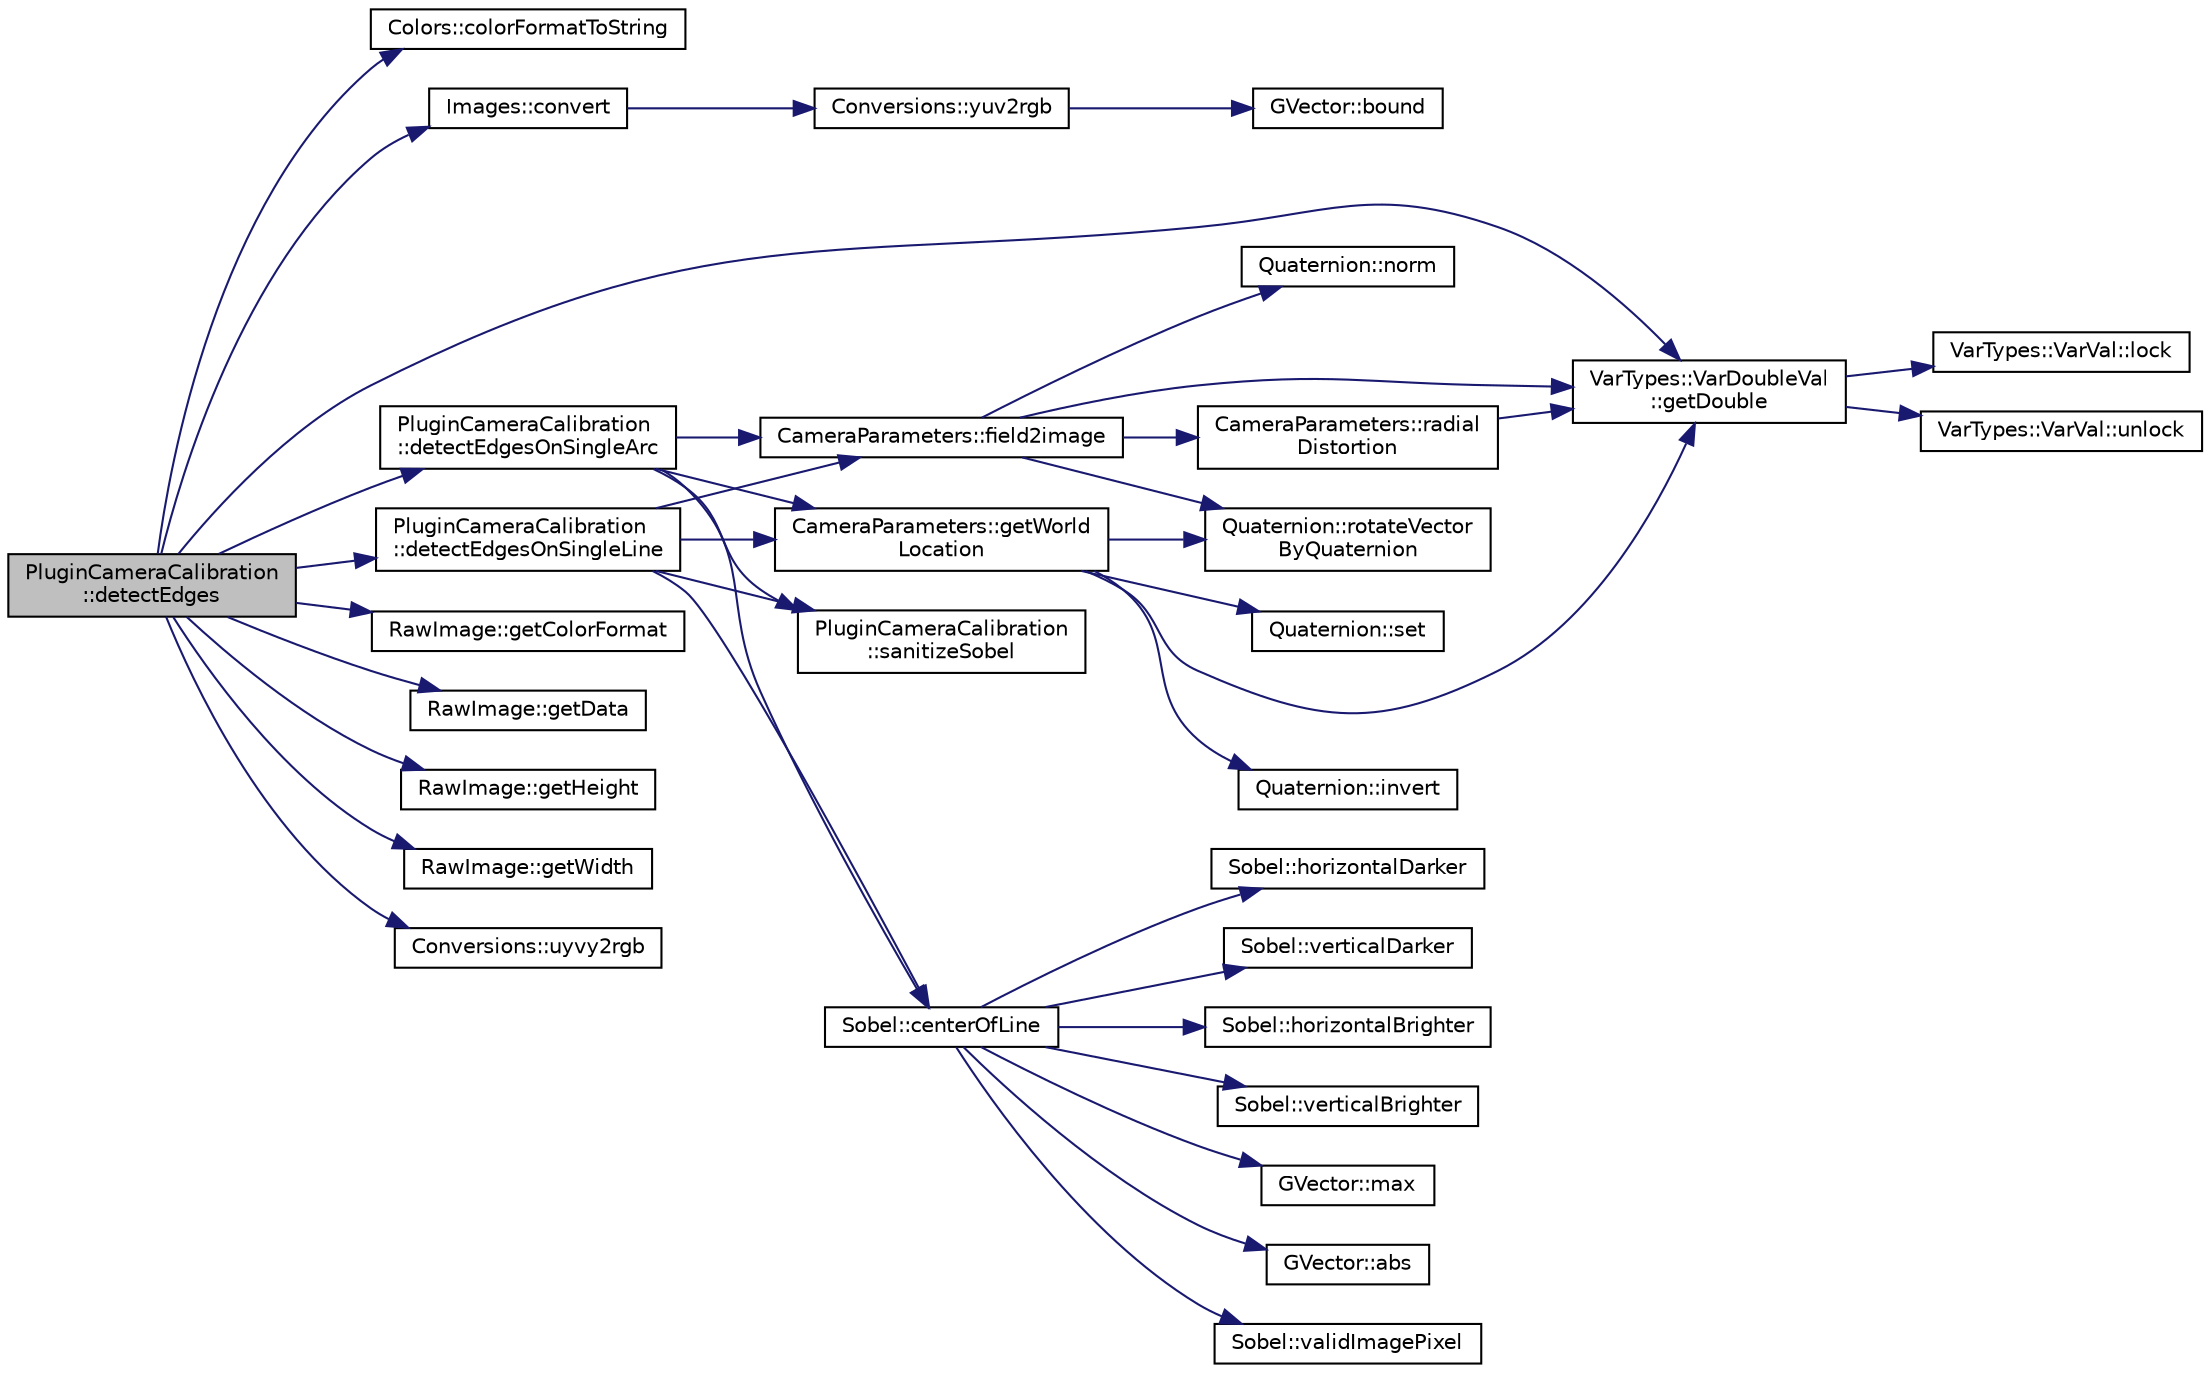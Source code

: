 digraph "PluginCameraCalibration::detectEdges"
{
 // INTERACTIVE_SVG=YES
  edge [fontname="Helvetica",fontsize="10",labelfontname="Helvetica",labelfontsize="10"];
  node [fontname="Helvetica",fontsize="10",shape=record];
  rankdir="LR";
  Node1 [label="PluginCameraCalibration\l::detectEdges",height=0.2,width=0.4,color="black", fillcolor="grey75", style="filled", fontcolor="black"];
  Node1 -> Node2 [color="midnightblue",fontsize="10",style="solid",fontname="Helvetica"];
  Node2 [label="Colors::colorFormatToString",height=0.2,width=0.4,color="black", fillcolor="white", style="filled",URL="$d9/d36/class_colors.html#a085839c597a6262301162471cef99367"];
  Node1 -> Node3 [color="midnightblue",fontsize="10",style="solid",fontname="Helvetica"];
  Node3 [label="Images::convert",height=0.2,width=0.4,color="black", fillcolor="white", style="filled",URL="$d7/d62/class_images.html#a4ced65b5fecc964844b90879e0c48d9a"];
  Node3 -> Node4 [color="midnightblue",fontsize="10",style="solid",fontname="Helvetica"];
  Node4 [label="Conversions::yuv2rgb",height=0.2,width=0.4,color="black", fillcolor="white", style="filled",URL="$d3/d98/class_conversions.html#a606bd2db67a0ec49893b2db7ee5270ed"];
  Node4 -> Node5 [color="midnightblue",fontsize="10",style="solid",fontname="Helvetica"];
  Node5 [label="GVector::bound",height=0.2,width=0.4,color="black", fillcolor="white", style="filled",URL="$d5/da9/namespace_g_vector.html#a64a68732d9c3151a31337ff0c1c7e21a"];
  Node1 -> Node6 [color="midnightblue",fontsize="10",style="solid",fontname="Helvetica"];
  Node6 [label="PluginCameraCalibration\l::detectEdgesOnSingleArc",height=0.2,width=0.4,color="black", fillcolor="white", style="filled",URL="$d7/de5/class_plugin_camera_calibration.html#afbac6cc3f5801adbe2edc77d6e1da204"];
  Node6 -> Node7 [color="midnightblue",fontsize="10",style="solid",fontname="Helvetica"];
  Node7 [label="CameraParameters::field2image",height=0.2,width=0.4,color="black", fillcolor="white", style="filled",URL="$d7/df2/class_camera_parameters.html#a85837279d40b7d7ead7805c54c0edeee"];
  Node7 -> Node8 [color="midnightblue",fontsize="10",style="solid",fontname="Helvetica"];
  Node8 [label="VarTypes::VarDoubleVal\l::getDouble",height=0.2,width=0.4,color="black", fillcolor="white", style="filled",URL="$db/d0f/class_var_types_1_1_var_double_val.html#aa5c9acfc3658e012d84481b9292a0b12",tooltip="get the value of this data-type "];
  Node8 -> Node9 [color="midnightblue",fontsize="10",style="solid",fontname="Helvetica"];
  Node9 [label="VarTypes::VarVal::lock",height=0.2,width=0.4,color="black", fillcolor="white", style="filled",URL="$d6/de8/class_var_types_1_1_var_val.html#a687df377b593f5ab5ac0b26d22728d4a"];
  Node8 -> Node10 [color="midnightblue",fontsize="10",style="solid",fontname="Helvetica"];
  Node10 [label="VarTypes::VarVal::unlock",height=0.2,width=0.4,color="black", fillcolor="white", style="filled",URL="$d6/de8/class_var_types_1_1_var_val.html#a6f1d886beb58366ce6c157b224ff26f8"];
  Node7 -> Node11 [color="midnightblue",fontsize="10",style="solid",fontname="Helvetica"];
  Node11 [label="Quaternion::norm",height=0.2,width=0.4,color="black", fillcolor="white", style="filled",URL="$dc/de3/class_quaternion.html#a20fe03fa607e61bc318925cf90b735d6"];
  Node7 -> Node12 [color="midnightblue",fontsize="10",style="solid",fontname="Helvetica"];
  Node12 [label="CameraParameters::radial\lDistortion",height=0.2,width=0.4,color="black", fillcolor="white", style="filled",URL="$d7/df2/class_camera_parameters.html#a83ed4149e93ebdc21798b6b170fabf80"];
  Node12 -> Node8 [color="midnightblue",fontsize="10",style="solid",fontname="Helvetica"];
  Node7 -> Node13 [color="midnightblue",fontsize="10",style="solid",fontname="Helvetica"];
  Node13 [label="Quaternion::rotateVector\lByQuaternion",height=0.2,width=0.4,color="black", fillcolor="white", style="filled",URL="$dc/de3/class_quaternion.html#ad8066194132551d2c8e8a71096b0d1db"];
  Node6 -> Node14 [color="midnightblue",fontsize="10",style="solid",fontname="Helvetica"];
  Node14 [label="CameraParameters::getWorld\lLocation",height=0.2,width=0.4,color="black", fillcolor="white", style="filled",URL="$d7/df2/class_camera_parameters.html#ae03122fd3d87203b8fa21f8264c13c37"];
  Node14 -> Node8 [color="midnightblue",fontsize="10",style="solid",fontname="Helvetica"];
  Node14 -> Node15 [color="midnightblue",fontsize="10",style="solid",fontname="Helvetica"];
  Node15 [label="Quaternion::invert",height=0.2,width=0.4,color="black", fillcolor="white", style="filled",URL="$dc/de3/class_quaternion.html#a3576d214879afac95cbd9adbfb89be75"];
  Node14 -> Node13 [color="midnightblue",fontsize="10",style="solid",fontname="Helvetica"];
  Node14 -> Node16 [color="midnightblue",fontsize="10",style="solid",fontname="Helvetica"];
  Node16 [label="Quaternion::set",height=0.2,width=0.4,color="black", fillcolor="white", style="filled",URL="$dc/de3/class_quaternion.html#a4626abbe9ccf1f3644003b57b6eca060"];
  Node6 -> Node17 [color="midnightblue",fontsize="10",style="solid",fontname="Helvetica"];
  Node17 [label="PluginCameraCalibration\l::sanitizeSobel",height=0.2,width=0.4,color="black", fillcolor="white", style="filled",URL="$d7/de5/class_plugin_camera_calibration.html#a5c584a3a8e6a758c3d69bd3c7218631a"];
  Node6 -> Node18 [color="midnightblue",fontsize="10",style="solid",fontname="Helvetica"];
  Node18 [label="Sobel::centerOfLine",height=0.2,width=0.4,color="black", fillcolor="white", style="filled",URL="$d4/df0/class_sobel.html#aba362a4b79e05cd70f43dfdf65a34332"];
  Node18 -> Node19 [color="midnightblue",fontsize="10",style="solid",fontname="Helvetica"];
  Node19 [label="GVector::max",height=0.2,width=0.4,color="black", fillcolor="white", style="filled",URL="$d5/da9/namespace_g_vector.html#a1223529a5f19606fa1f0bb39404a9ec3"];
  Node18 -> Node20 [color="midnightblue",fontsize="10",style="solid",fontname="Helvetica"];
  Node20 [label="GVector::abs",height=0.2,width=0.4,color="black", fillcolor="white", style="filled",URL="$d5/da9/namespace_g_vector.html#a9ad98c3a0469b46d6d9437dace1bdaff"];
  Node18 -> Node21 [color="midnightblue",fontsize="10",style="solid",fontname="Helvetica"];
  Node21 [label="Sobel::validImagePixel",height=0.2,width=0.4,color="black", fillcolor="white", style="filled",URL="$d4/df0/class_sobel.html#a9b0d2cac08f22333351772dd72d68aae"];
  Node18 -> Node22 [color="midnightblue",fontsize="10",style="solid",fontname="Helvetica"];
  Node22 [label="Sobel::horizontalDarker",height=0.2,width=0.4,color="black", fillcolor="white", style="filled",URL="$d4/df0/class_sobel.html#aa62736f00726a1cc418bf6a9db12efda"];
  Node18 -> Node23 [color="midnightblue",fontsize="10",style="solid",fontname="Helvetica"];
  Node23 [label="Sobel::verticalDarker",height=0.2,width=0.4,color="black", fillcolor="white", style="filled",URL="$d4/df0/class_sobel.html#a2e8fd1e850b656166d59ef0a3823b569"];
  Node18 -> Node24 [color="midnightblue",fontsize="10",style="solid",fontname="Helvetica"];
  Node24 [label="Sobel::horizontalBrighter",height=0.2,width=0.4,color="black", fillcolor="white", style="filled",URL="$d4/df0/class_sobel.html#a6f0a9def7d32405b695ee2faa15d7cc0"];
  Node18 -> Node25 [color="midnightblue",fontsize="10",style="solid",fontname="Helvetica"];
  Node25 [label="Sobel::verticalBrighter",height=0.2,width=0.4,color="black", fillcolor="white", style="filled",URL="$d4/df0/class_sobel.html#abc1dfae39d404b2de0d412a1ec5173f4"];
  Node1 -> Node26 [color="midnightblue",fontsize="10",style="solid",fontname="Helvetica"];
  Node26 [label="PluginCameraCalibration\l::detectEdgesOnSingleLine",height=0.2,width=0.4,color="black", fillcolor="white", style="filled",URL="$d7/de5/class_plugin_camera_calibration.html#addebc26a36e8bace70b4fc29c3f1849b"];
  Node26 -> Node7 [color="midnightblue",fontsize="10",style="solid",fontname="Helvetica"];
  Node26 -> Node14 [color="midnightblue",fontsize="10",style="solid",fontname="Helvetica"];
  Node26 -> Node17 [color="midnightblue",fontsize="10",style="solid",fontname="Helvetica"];
  Node26 -> Node18 [color="midnightblue",fontsize="10",style="solid",fontname="Helvetica"];
  Node1 -> Node27 [color="midnightblue",fontsize="10",style="solid",fontname="Helvetica"];
  Node27 [label="RawImage::getColorFormat",height=0.2,width=0.4,color="black", fillcolor="white", style="filled",URL="$d0/d14/class_raw_image.html#af6021575525cf3488c1f32599e579205"];
  Node1 -> Node28 [color="midnightblue",fontsize="10",style="solid",fontname="Helvetica"];
  Node28 [label="RawImage::getData",height=0.2,width=0.4,color="black", fillcolor="white", style="filled",URL="$d0/d14/class_raw_image.html#a3c1af19eaf1cb9fb9a5e758209d24767"];
  Node1 -> Node8 [color="midnightblue",fontsize="10",style="solid",fontname="Helvetica"];
  Node1 -> Node29 [color="midnightblue",fontsize="10",style="solid",fontname="Helvetica"];
  Node29 [label="RawImage::getHeight",height=0.2,width=0.4,color="black", fillcolor="white", style="filled",URL="$d0/d14/class_raw_image.html#a1ea4625ff40ee5bc6efbfecf474b17ea"];
  Node1 -> Node30 [color="midnightblue",fontsize="10",style="solid",fontname="Helvetica"];
  Node30 [label="RawImage::getWidth",height=0.2,width=0.4,color="black", fillcolor="white", style="filled",URL="$d0/d14/class_raw_image.html#a11b26ab9a3b7a7bee8f0eeb3c567b852"];
  Node1 -> Node31 [color="midnightblue",fontsize="10",style="solid",fontname="Helvetica"];
  Node31 [label="Conversions::uyvy2rgb",height=0.2,width=0.4,color="black", fillcolor="white", style="filled",URL="$d3/d98/class_conversions.html#aabd00f29f1b63a8ee8552d38d6f68964"];
}
